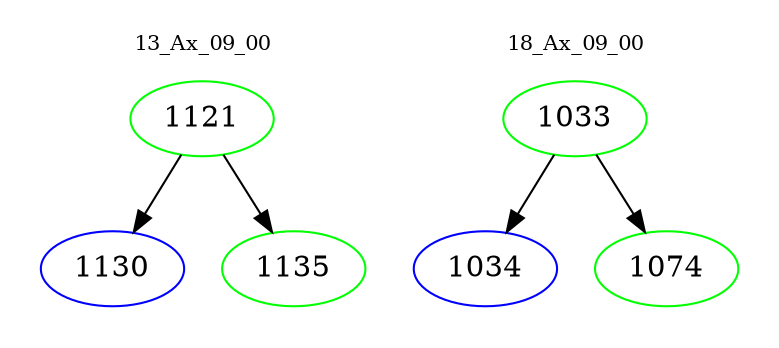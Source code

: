 digraph{
subgraph cluster_0 {
color = white
label = "13_Ax_09_00";
fontsize=10;
T0_1121 [label="1121", color="green"]
T0_1121 -> T0_1130 [color="black"]
T0_1130 [label="1130", color="blue"]
T0_1121 -> T0_1135 [color="black"]
T0_1135 [label="1135", color="green"]
}
subgraph cluster_1 {
color = white
label = "18_Ax_09_00";
fontsize=10;
T1_1033 [label="1033", color="green"]
T1_1033 -> T1_1034 [color="black"]
T1_1034 [label="1034", color="blue"]
T1_1033 -> T1_1074 [color="black"]
T1_1074 [label="1074", color="green"]
}
}
